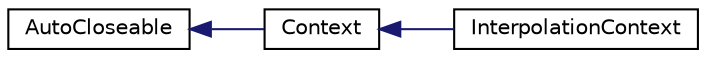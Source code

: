 digraph "Graphical Class Hierarchy"
{
  edge [fontname="Helvetica",fontsize="10",labelfontname="Helvetica",labelfontsize="10"];
  node [fontname="Helvetica",fontsize="10",shape=record];
  rankdir="LR";
  Node0 [label="AutoCloseable",height=0.2,width=0.4,color="black", fillcolor="white", style="filled",URL="$class_auto_closeable.html"];
  Node0 -> Node1 [dir="back",color="midnightblue",fontsize="10",style="solid",fontname="Helvetica"];
  Node1 [label="Context",height=0.2,width=0.4,color="black", fillcolor="white", style="filled",URL="$classcom_1_1microsoft_1_1z3_1_1_context.html"];
  Node1 -> Node2 [dir="back",color="midnightblue",fontsize="10",style="solid",fontname="Helvetica"];
  Node2 [label="InterpolationContext",height=0.2,width=0.4,color="black", fillcolor="white", style="filled",URL="$classcom_1_1microsoft_1_1z3_1_1_interpolation_context.html"];
}
